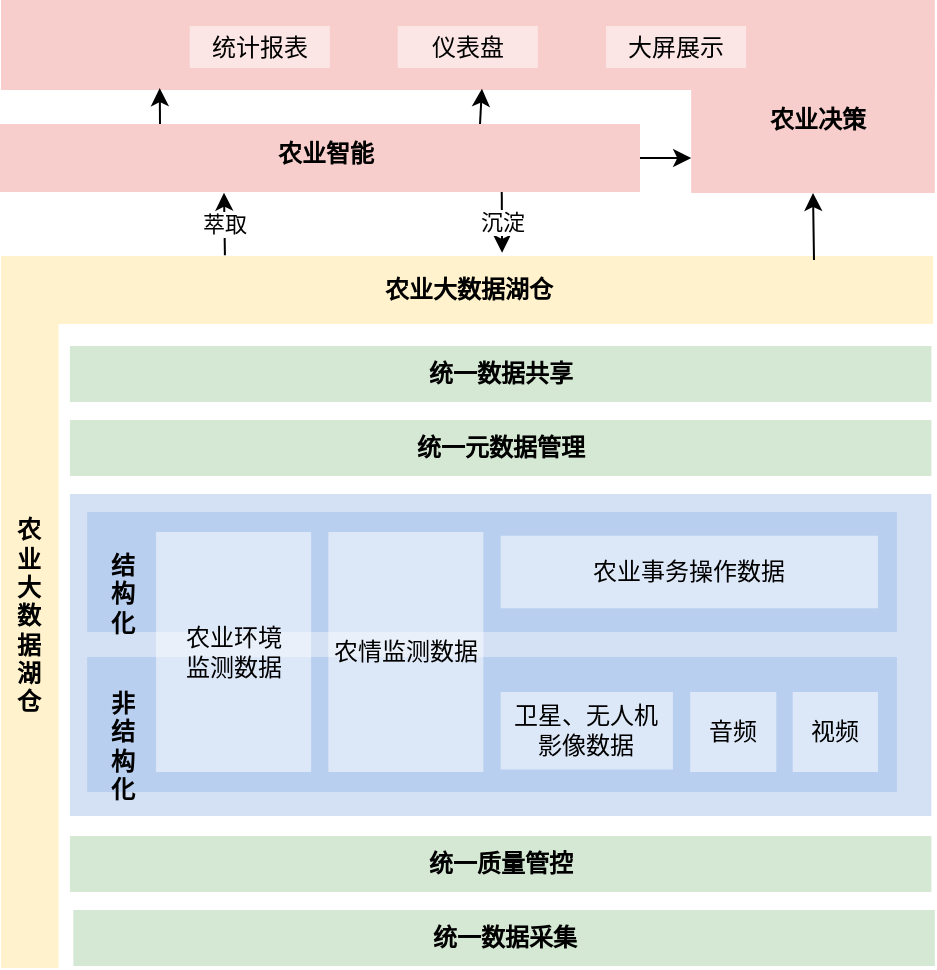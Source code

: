 <mxfile version="21.1.5" type="github">
  <diagram name="第 1 页" id="y553f7tUs4RhwlFL-Qsx">
    <mxGraphModel dx="970" dy="685" grid="0" gridSize="10" guides="1" tooltips="1" connect="1" arrows="1" fold="1" page="1" pageScale="1" pageWidth="827" pageHeight="1169" math="0" shadow="0">
      <root>
        <mxCell id="0" />
        <mxCell id="1" parent="0" />
        <mxCell id="cF8fVYmxkGeKzQMv1BHd-1" value="" style="rounded=0;whiteSpace=wrap;html=1;fillColor=#D4E1F5;strokeColor=none;" parent="1" vertex="1">
          <mxGeometry x="164.95" y="347" width="430.74" height="161" as="geometry" />
        </mxCell>
        <mxCell id="c4rY8zzcTQoNNpefwbVc-1" value="" style="rounded=0;whiteSpace=wrap;html=1;glass=0;strokeColor=none;opacity=60;fillColor=#A9C4EB;" parent="1" vertex="1">
          <mxGeometry x="173.569" y="356" width="404.899" height="60" as="geometry" />
        </mxCell>
        <mxCell id="c4rY8zzcTQoNNpefwbVc-2" value="结构化" style="text;html=1;strokeColor=none;fillColor=none;align=center;verticalAlign=middle;whiteSpace=wrap;rounded=0;fontStyle=1;horizontal=1;" parent="1" vertex="1">
          <mxGeometry x="183.044" y="347" width="17.23" height="100" as="geometry" />
        </mxCell>
        <mxCell id="c4rY8zzcTQoNNpefwbVc-7" value="" style="rounded=0;whiteSpace=wrap;html=1;glass=0;strokeColor=none;opacity=60;fillColor=#A9C4EB;" parent="1" vertex="1">
          <mxGeometry x="173.569" y="428.5" width="404.899" height="67.5" as="geometry" />
        </mxCell>
        <mxCell id="c4rY8zzcTQoNNpefwbVc-13" value="非结构化" style="text;html=1;strokeColor=none;fillColor=none;align=center;verticalAlign=middle;whiteSpace=wrap;rounded=0;fontStyle=1;horizontal=1;" parent="1" vertex="1">
          <mxGeometry x="183.044" y="423.25" width="17.23" height="100" as="geometry" />
        </mxCell>
        <mxCell id="c4rY8zzcTQoNNpefwbVc-14" value="农业环境&lt;br&gt;监测数据" style="rounded=0;whiteSpace=wrap;html=1;fillColor=default;strokeColor=none;glass=0;opacity=50;" parent="1" vertex="1">
          <mxGeometry x="208.028" y="366" width="77.534" height="120" as="geometry" />
        </mxCell>
        <mxCell id="c4rY8zzcTQoNNpefwbVc-18" value="卫星、无人机&lt;br&gt;影像数据" style="rounded=0;whiteSpace=wrap;html=1;fillColor=default;strokeColor=none;glass=0;opacity=50;" parent="1" vertex="1">
          <mxGeometry x="380.325" y="446" width="86.149" height="38.75" as="geometry" />
        </mxCell>
        <mxCell id="c4rY8zzcTQoNNpefwbVc-24" value="农业事务操作数据" style="rounded=0;whiteSpace=wrap;html=1;fillColor=default;strokeColor=none;glass=0;opacity=50;" parent="1" vertex="1">
          <mxGeometry x="380.325" y="367.87" width="188.666" height="36.25" as="geometry" />
        </mxCell>
        <mxCell id="c4rY8zzcTQoNNpefwbVc-25" value="农情监测数据" style="rounded=0;whiteSpace=wrap;html=1;fillColor=default;strokeColor=none;glass=0;opacity=50;" parent="1" vertex="1">
          <mxGeometry x="294.177" y="366" width="77.534" height="120" as="geometry" />
        </mxCell>
        <mxCell id="c4rY8zzcTQoNNpefwbVc-26" value="统一元数据管理" style="rounded=0;whiteSpace=wrap;html=1;strokeColor=none;fillColor=#d5e8d4;fontStyle=1" parent="1" vertex="1">
          <mxGeometry x="164.952" y="310" width="430.743" height="28" as="geometry" />
        </mxCell>
        <mxCell id="c4rY8zzcTQoNNpefwbVc-29" value="音频" style="rounded=0;whiteSpace=wrap;html=1;fillColor=default;strokeColor=none;glass=0;opacity=50;" parent="1" vertex="1">
          <mxGeometry x="475.089" y="446" width="43.074" height="40" as="geometry" />
        </mxCell>
        <mxCell id="c4rY8zzcTQoNNpefwbVc-20" value="视频" style="rounded=0;whiteSpace=wrap;html=1;fillColor=default;strokeColor=none;glass=0;opacity=50;" parent="1" vertex="1">
          <mxGeometry x="526.347" y="446" width="42.644" height="40" as="geometry" />
        </mxCell>
        <mxCell id="c4rY8zzcTQoNNpefwbVc-32" value="统一数据共享" style="rounded=0;whiteSpace=wrap;html=1;strokeColor=none;fillColor=#d5e8d4;fontStyle=1" parent="1" vertex="1">
          <mxGeometry x="164.952" y="273" width="430.743" height="28" as="geometry" />
        </mxCell>
        <mxCell id="c4rY8zzcTQoNNpefwbVc-63" value="萃取" style="edgeStyle=orthogonalEdgeStyle;rounded=0;orthogonalLoop=1;jettySize=auto;html=1;exitX=0.236;exitY=-0.01;exitDx=0;exitDy=0;entryX=0.35;entryY=1.01;entryDx=0;entryDy=0;entryPerimeter=0;exitPerimeter=0;" parent="1" source="c4rY8zzcTQoNNpefwbVc-37" target="c4rY8zzcTQoNNpefwbVc-41" edge="1">
          <mxGeometry x="-0.01" relative="1" as="geometry">
            <mxPoint as="offset" />
          </mxGeometry>
        </mxCell>
        <mxCell id="c4rY8zzcTQoNNpefwbVc-37" value="农业大数据湖仓" style="rounded=0;whiteSpace=wrap;html=1;strokeColor=none;fillColor=#fff2cc;fontStyle=1" parent="1" vertex="1">
          <mxGeometry x="133.077" y="228" width="463.48" height="34" as="geometry" />
        </mxCell>
        <mxCell id="c4rY8zzcTQoNNpefwbVc-38" value="" style="rounded=0;whiteSpace=wrap;html=1;strokeColor=none;fillColor=#fff2cc;fontStyle=1" parent="1" vertex="1">
          <mxGeometry x="130.49" y="228" width="28.79" height="356" as="geometry" />
        </mxCell>
        <mxCell id="c4rY8zzcTQoNNpefwbVc-39" value="农业大数据湖仓" style="text;html=1;strokeColor=none;fillColor=none;align=center;verticalAlign=middle;whiteSpace=wrap;rounded=0;fontStyle=1" parent="1" vertex="1">
          <mxGeometry x="136.27" y="393.25" width="17.23" height="30" as="geometry" />
        </mxCell>
        <mxCell id="c4rY8zzcTQoNNpefwbVc-40" value="" style="rounded=0;whiteSpace=wrap;html=1;fillColor=#f8cecc;strokeColor=none;" parent="1" vertex="1">
          <mxGeometry x="130.5" y="100" width="466.92" height="45" as="geometry" />
        </mxCell>
        <mxCell id="c4rY8zzcTQoNNpefwbVc-64" value="沉淀" style="edgeStyle=orthogonalEdgeStyle;rounded=0;orthogonalLoop=1;jettySize=auto;html=1;exitX=0.784;exitY=0.992;exitDx=0;exitDy=0;entryX=0.535;entryY=-0.047;entryDx=0;entryDy=0;entryPerimeter=0;exitPerimeter=0;" parent="1" source="c4rY8zzcTQoNNpefwbVc-41" target="c4rY8zzcTQoNNpefwbVc-37" edge="1">
          <mxGeometry relative="1" as="geometry" />
        </mxCell>
        <mxCell id="c4rY8zzcTQoNNpefwbVc-65" style="edgeStyle=orthogonalEdgeStyle;rounded=0;orthogonalLoop=1;jettySize=auto;html=1;exitX=1;exitY=0.5;exitDx=0;exitDy=0;entryX=0;entryY=0.75;entryDx=0;entryDy=0;" parent="1" source="c4rY8zzcTQoNNpefwbVc-41" target="c4rY8zzcTQoNNpefwbVc-57" edge="1">
          <mxGeometry relative="1" as="geometry" />
        </mxCell>
        <mxCell id="c4rY8zzcTQoNNpefwbVc-66" style="edgeStyle=orthogonalEdgeStyle;rounded=0;orthogonalLoop=1;jettySize=auto;html=1;exitX=0.25;exitY=0;exitDx=0;exitDy=0;entryX=0.17;entryY=0.979;entryDx=0;entryDy=0;entryPerimeter=0;" parent="1" source="c4rY8zzcTQoNNpefwbVc-41" target="c4rY8zzcTQoNNpefwbVc-40" edge="1">
          <mxGeometry relative="1" as="geometry" />
        </mxCell>
        <mxCell id="c4rY8zzcTQoNNpefwbVc-67" style="edgeStyle=orthogonalEdgeStyle;rounded=0;orthogonalLoop=1;jettySize=auto;html=1;exitX=0.75;exitY=0;exitDx=0;exitDy=0;entryX=0.515;entryY=0.985;entryDx=0;entryDy=0;entryPerimeter=0;" parent="1" source="c4rY8zzcTQoNNpefwbVc-41" target="c4rY8zzcTQoNNpefwbVc-40" edge="1">
          <mxGeometry relative="1" as="geometry" />
        </mxCell>
        <mxCell id="c4rY8zzcTQoNNpefwbVc-41" value="" style="rounded=0;whiteSpace=wrap;html=1;strokeColor=none;fillColor=#f8cecc;" parent="1" vertex="1">
          <mxGeometry x="130" y="162" width="320" height="34" as="geometry" />
        </mxCell>
        <mxCell id="c4rY8zzcTQoNNpefwbVc-42" value="统一数据采集" style="rounded=0;whiteSpace=wrap;html=1;strokeColor=none;fillColor=#d5e8d4;fontStyle=1" parent="1" vertex="1">
          <mxGeometry x="166.677" y="555" width="430.743" height="28" as="geometry" />
        </mxCell>
        <mxCell id="c4rY8zzcTQoNNpefwbVc-43" value="统一质量管控" style="rounded=0;whiteSpace=wrap;html=1;strokeColor=none;fillColor=#d5e8d4;fontStyle=1" parent="1" vertex="1">
          <mxGeometry x="164.954" y="518" width="430.743" height="28" as="geometry" />
        </mxCell>
        <mxCell id="c4rY8zzcTQoNNpefwbVc-45" value="仪表盘" style="rounded=0;whiteSpace=wrap;html=1;fillColor=default;strokeColor=none;glass=0;opacity=50;" parent="1" vertex="1">
          <mxGeometry x="328.88" y="113" width="70" height="21" as="geometry" />
        </mxCell>
        <mxCell id="c4rY8zzcTQoNNpefwbVc-50" value="统计报表" style="rounded=0;whiteSpace=wrap;html=1;fillColor=default;strokeColor=none;glass=0;opacity=50;" parent="1" vertex="1">
          <mxGeometry x="224.88" y="113" width="70" height="21" as="geometry" />
        </mxCell>
        <mxCell id="c4rY8zzcTQoNNpefwbVc-56" value="农业智能" style="text;html=1;strokeColor=none;fillColor=none;align=center;verticalAlign=middle;whiteSpace=wrap;rounded=0;fontStyle=1" parent="1" vertex="1">
          <mxGeometry x="253.57" y="162" width="77.95" height="30" as="geometry" />
        </mxCell>
        <mxCell id="c4rY8zzcTQoNNpefwbVc-68" style="edgeStyle=orthogonalEdgeStyle;rounded=0;orthogonalLoop=1;jettySize=auto;html=1;exitX=0.5;exitY=1;exitDx=0;exitDy=0;startArrow=classic;startFill=1;endArrow=none;endFill=0;" parent="1" source="c4rY8zzcTQoNNpefwbVc-57" edge="1">
          <mxGeometry relative="1" as="geometry">
            <mxPoint x="537" y="230" as="targetPoint" />
          </mxGeometry>
        </mxCell>
        <mxCell id="c4rY8zzcTQoNNpefwbVc-57" value="" style="rounded=0;whiteSpace=wrap;html=1;fillColor=#f8cecc;strokeColor=none;" parent="1" vertex="1">
          <mxGeometry x="475.59" y="123.5" width="121.83" height="73" as="geometry" />
        </mxCell>
        <mxCell id="c4rY8zzcTQoNNpefwbVc-47" value="大屏展示" style="rounded=0;whiteSpace=wrap;html=1;fillColor=default;strokeColor=none;glass=0;opacity=50;" parent="1" vertex="1">
          <mxGeometry x="433.04" y="113" width="70" height="21" as="geometry" />
        </mxCell>
        <mxCell id="c4rY8zzcTQoNNpefwbVc-55" value="农业决策" style="text;html=1;strokeColor=none;fillColor=none;align=center;verticalAlign=middle;whiteSpace=wrap;rounded=0;fontStyle=1" parent="1" vertex="1">
          <mxGeometry x="508.99" y="145" width="60" height="30" as="geometry" />
        </mxCell>
      </root>
    </mxGraphModel>
  </diagram>
</mxfile>
